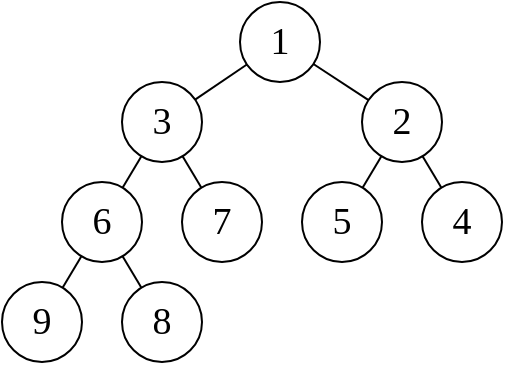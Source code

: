 <mxfile>
    <diagram name="第 1 页" id="Pp0dbtiKh_Cfbk6qatD0">
        <mxGraphModel dx="661" dy="430" grid="1" gridSize="10" guides="1" tooltips="1" connect="1" arrows="1" fold="1" page="1" pageScale="1" pageWidth="827" pageHeight="1169" math="0" shadow="0">
            <root>
                <mxCell id="0"/>
                <mxCell id="1" parent="0"/>
                <mxCell id="MzcqUaKDSxdU4G9yTcPs-10" style="rounded=0;orthogonalLoop=1;jettySize=auto;html=1;endArrow=none;endFill=0;" parent="1" source="MzcqUaKDSxdU4G9yTcPs-1" target="MzcqUaKDSxdU4G9yTcPs-2" edge="1">
                    <mxGeometry relative="1" as="geometry"/>
                </mxCell>
                <mxCell id="MzcqUaKDSxdU4G9yTcPs-11" style="edgeStyle=none;shape=connector;rounded=0;orthogonalLoop=1;jettySize=auto;html=1;labelBackgroundColor=default;strokeColor=default;align=center;verticalAlign=middle;fontFamily=Helvetica;fontSize=11;fontColor=default;endArrow=none;endFill=0;" parent="1" source="MzcqUaKDSxdU4G9yTcPs-1" target="MzcqUaKDSxdU4G9yTcPs-3" edge="1">
                    <mxGeometry relative="1" as="geometry"/>
                </mxCell>
                <mxCell id="MzcqUaKDSxdU4G9yTcPs-1" value="1" style="ellipse;whiteSpace=wrap;html=1;fontFamily=Times New Roman;fontSize=19;fillColor=default;strokeColor=default;" parent="1" vertex="1">
                    <mxGeometry x="239" y="110" width="40" height="40" as="geometry"/>
                </mxCell>
                <mxCell id="MzcqUaKDSxdU4G9yTcPs-12" style="edgeStyle=none;shape=connector;rounded=0;orthogonalLoop=1;jettySize=auto;html=1;labelBackgroundColor=default;strokeColor=default;align=center;verticalAlign=middle;fontFamily=Helvetica;fontSize=11;fontColor=default;endArrow=none;endFill=0;" parent="1" source="MzcqUaKDSxdU4G9yTcPs-2" target="MzcqUaKDSxdU4G9yTcPs-8" edge="1">
                    <mxGeometry relative="1" as="geometry"/>
                </mxCell>
                <mxCell id="MzcqUaKDSxdU4G9yTcPs-13" style="edgeStyle=none;shape=connector;rounded=0;orthogonalLoop=1;jettySize=auto;html=1;labelBackgroundColor=default;strokeColor=default;align=center;verticalAlign=middle;fontFamily=Helvetica;fontSize=11;fontColor=default;endArrow=none;endFill=0;" parent="1" source="MzcqUaKDSxdU4G9yTcPs-2" target="MzcqUaKDSxdU4G9yTcPs-6" edge="1">
                    <mxGeometry relative="1" as="geometry"/>
                </mxCell>
                <mxCell id="MzcqUaKDSxdU4G9yTcPs-2" value="3" style="ellipse;whiteSpace=wrap;html=1;fontFamily=Times New Roman;fontSize=19;fillColor=default;strokeColor=default;" parent="1" vertex="1">
                    <mxGeometry x="180" y="150" width="40" height="40" as="geometry"/>
                </mxCell>
                <mxCell id="MzcqUaKDSxdU4G9yTcPs-14" style="edgeStyle=none;shape=connector;rounded=0;orthogonalLoop=1;jettySize=auto;html=1;labelBackgroundColor=default;strokeColor=default;align=center;verticalAlign=middle;fontFamily=Helvetica;fontSize=11;fontColor=default;endArrow=none;endFill=0;" parent="1" source="MzcqUaKDSxdU4G9yTcPs-3" target="MzcqUaKDSxdU4G9yTcPs-7" edge="1">
                    <mxGeometry relative="1" as="geometry"/>
                </mxCell>
                <mxCell id="MzcqUaKDSxdU4G9yTcPs-15" style="edgeStyle=none;shape=connector;rounded=0;orthogonalLoop=1;jettySize=auto;html=1;labelBackgroundColor=default;strokeColor=default;align=center;verticalAlign=middle;fontFamily=Helvetica;fontSize=11;fontColor=default;endArrow=none;endFill=0;" parent="1" source="MzcqUaKDSxdU4G9yTcPs-3" target="MzcqUaKDSxdU4G9yTcPs-9" edge="1">
                    <mxGeometry relative="1" as="geometry"/>
                </mxCell>
                <mxCell id="MzcqUaKDSxdU4G9yTcPs-3" value="2" style="ellipse;whiteSpace=wrap;html=1;fontFamily=Times New Roman;fontSize=19;fillColor=default;strokeColor=default;" parent="1" vertex="1">
                    <mxGeometry x="300" y="150" width="40" height="40" as="geometry"/>
                </mxCell>
                <mxCell id="MzcqUaKDSxdU4G9yTcPs-6" value="7" style="ellipse;whiteSpace=wrap;html=1;fontFamily=Times New Roman;fontSize=19;fillColor=default;strokeColor=default;" parent="1" vertex="1">
                    <mxGeometry x="210" y="200" width="40" height="40" as="geometry"/>
                </mxCell>
                <mxCell id="MzcqUaKDSxdU4G9yTcPs-7" value="5" style="ellipse;whiteSpace=wrap;html=1;fontFamily=Times New Roman;fontSize=19;fillColor=default;strokeColor=default;" parent="1" vertex="1">
                    <mxGeometry x="270" y="200" width="40" height="40" as="geometry"/>
                </mxCell>
                <mxCell id="MzcqUaKDSxdU4G9yTcPs-18" style="edgeStyle=none;shape=connector;rounded=0;orthogonalLoop=1;jettySize=auto;html=1;labelBackgroundColor=default;strokeColor=default;align=center;verticalAlign=middle;fontFamily=Helvetica;fontSize=11;fontColor=default;endArrow=none;endFill=0;" parent="1" source="MzcqUaKDSxdU4G9yTcPs-8" target="MzcqUaKDSxdU4G9yTcPs-16" edge="1">
                    <mxGeometry relative="1" as="geometry"/>
                </mxCell>
                <mxCell id="MzcqUaKDSxdU4G9yTcPs-19" style="edgeStyle=none;shape=connector;rounded=0;orthogonalLoop=1;jettySize=auto;html=1;labelBackgroundColor=default;strokeColor=default;align=center;verticalAlign=middle;fontFamily=Helvetica;fontSize=11;fontColor=default;endArrow=none;endFill=0;" parent="1" source="MzcqUaKDSxdU4G9yTcPs-8" target="MzcqUaKDSxdU4G9yTcPs-17" edge="1">
                    <mxGeometry relative="1" as="geometry"/>
                </mxCell>
                <mxCell id="MzcqUaKDSxdU4G9yTcPs-8" value="6" style="ellipse;whiteSpace=wrap;html=1;fontFamily=Times New Roman;fontSize=19;fillColor=default;strokeColor=default;" parent="1" vertex="1">
                    <mxGeometry x="150" y="200" width="40" height="40" as="geometry"/>
                </mxCell>
                <mxCell id="MzcqUaKDSxdU4G9yTcPs-9" value="4" style="ellipse;whiteSpace=wrap;html=1;fontFamily=Times New Roman;fontSize=19;fillColor=default;strokeColor=default;" parent="1" vertex="1">
                    <mxGeometry x="330" y="200" width="40" height="40" as="geometry"/>
                </mxCell>
                <mxCell id="MzcqUaKDSxdU4G9yTcPs-16" value="9" style="ellipse;whiteSpace=wrap;html=1;fontFamily=Times New Roman;fontSize=19;fillColor=default;strokeColor=default;" parent="1" vertex="1">
                    <mxGeometry x="120" y="250" width="40" height="40" as="geometry"/>
                </mxCell>
                <mxCell id="MzcqUaKDSxdU4G9yTcPs-17" value="8" style="ellipse;whiteSpace=wrap;html=1;fontFamily=Times New Roman;fontSize=19;fillColor=default;strokeColor=default;" parent="1" vertex="1">
                    <mxGeometry x="180" y="250" width="40" height="40" as="geometry"/>
                </mxCell>
            </root>
        </mxGraphModel>
    </diagram>
</mxfile>